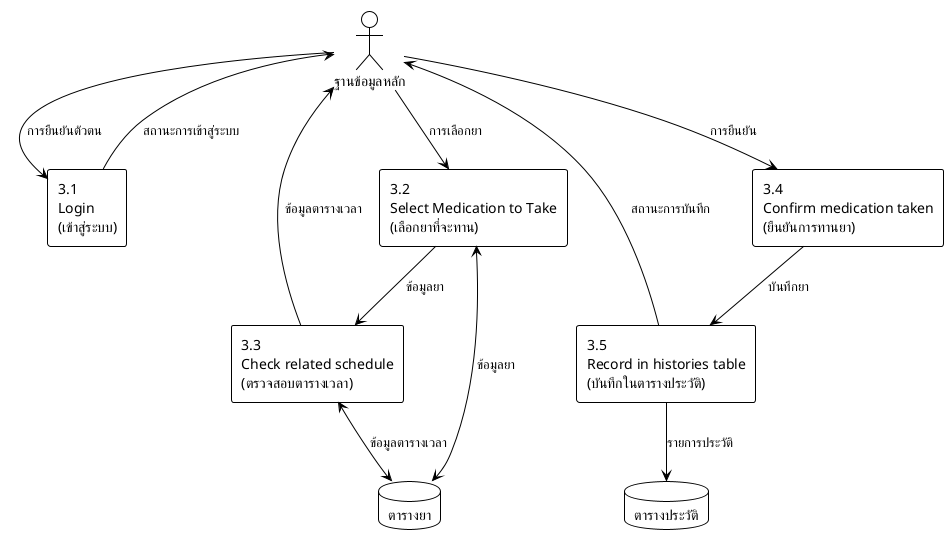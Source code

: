 @startuml CapYaDoo_Level2_3_Medication
!theme plain
skinparam backgroundColor white

actor "ฐานข้อมูลหลัก" as Admin
database "ตารางยา" as MedDB
database "ตารางประวัติ" as HistoryDB

rectangle "3.1\nLogin\n(เข้าสู่ระบบ)" as P31
rectangle "3.2\nSelect Medication to Take\n(เลือกยาที่จะทาน)" as P32
rectangle "3.3\nCheck related schedule\n(ตรวจสอบตารางเวลา)" as P33
rectangle "3.4\nConfirm medication taken\n(ยืนยันการทานยา)" as P34
rectangle "3.5\nRecord in histories table\n(บันทึกในตารางประวัติ)" as P35

Admin --> P31 : การยืนยันตัวตน
Admin --> P32 : การเลือกยา
P32 --> P33 : ข้อมูลยา
P33 --> Admin : ข้อมูลตารางเวลา
Admin --> P34 : การยืนยัน
P34 --> P35 : บันทึกยา

P31 --> Admin : สถานะการเข้าสู่ระบบ
P35 --> Admin : สถานะการบันทึก

P32 <--> MedDB : ข้อมูลยา
P33 <--> MedDB : ข้อมูลตารางเวลา
P35 --> HistoryDB : รายการประวัติ

@enduml
